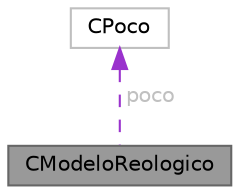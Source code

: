 digraph "CModeloReologico"
{
 // LATEX_PDF_SIZE
  bgcolor="transparent";
  edge [fontname=Helvetica,fontsize=10,labelfontname=Helvetica,labelfontsize=10];
  node [fontname=Helvetica,fontsize=10,shape=box,height=0.2,width=0.4];
  Node1 [id="Node000001",label="CModeloReologico",height=0.2,width=0.4,color="gray40", fillcolor="grey60", style="filled", fontcolor="black",tooltip=" "];
  Node2 -> Node1 [id="edge1_Node000001_Node000002",dir="back",color="darkorchid3",style="dashed",tooltip=" ",label=" poco",fontcolor="grey" ];
  Node2 [id="Node000002",label="CPoco",height=0.2,width=0.4,color="grey75", fillcolor="white", style="filled",URL="$class_c_poco.html",tooltip=" "];
}
